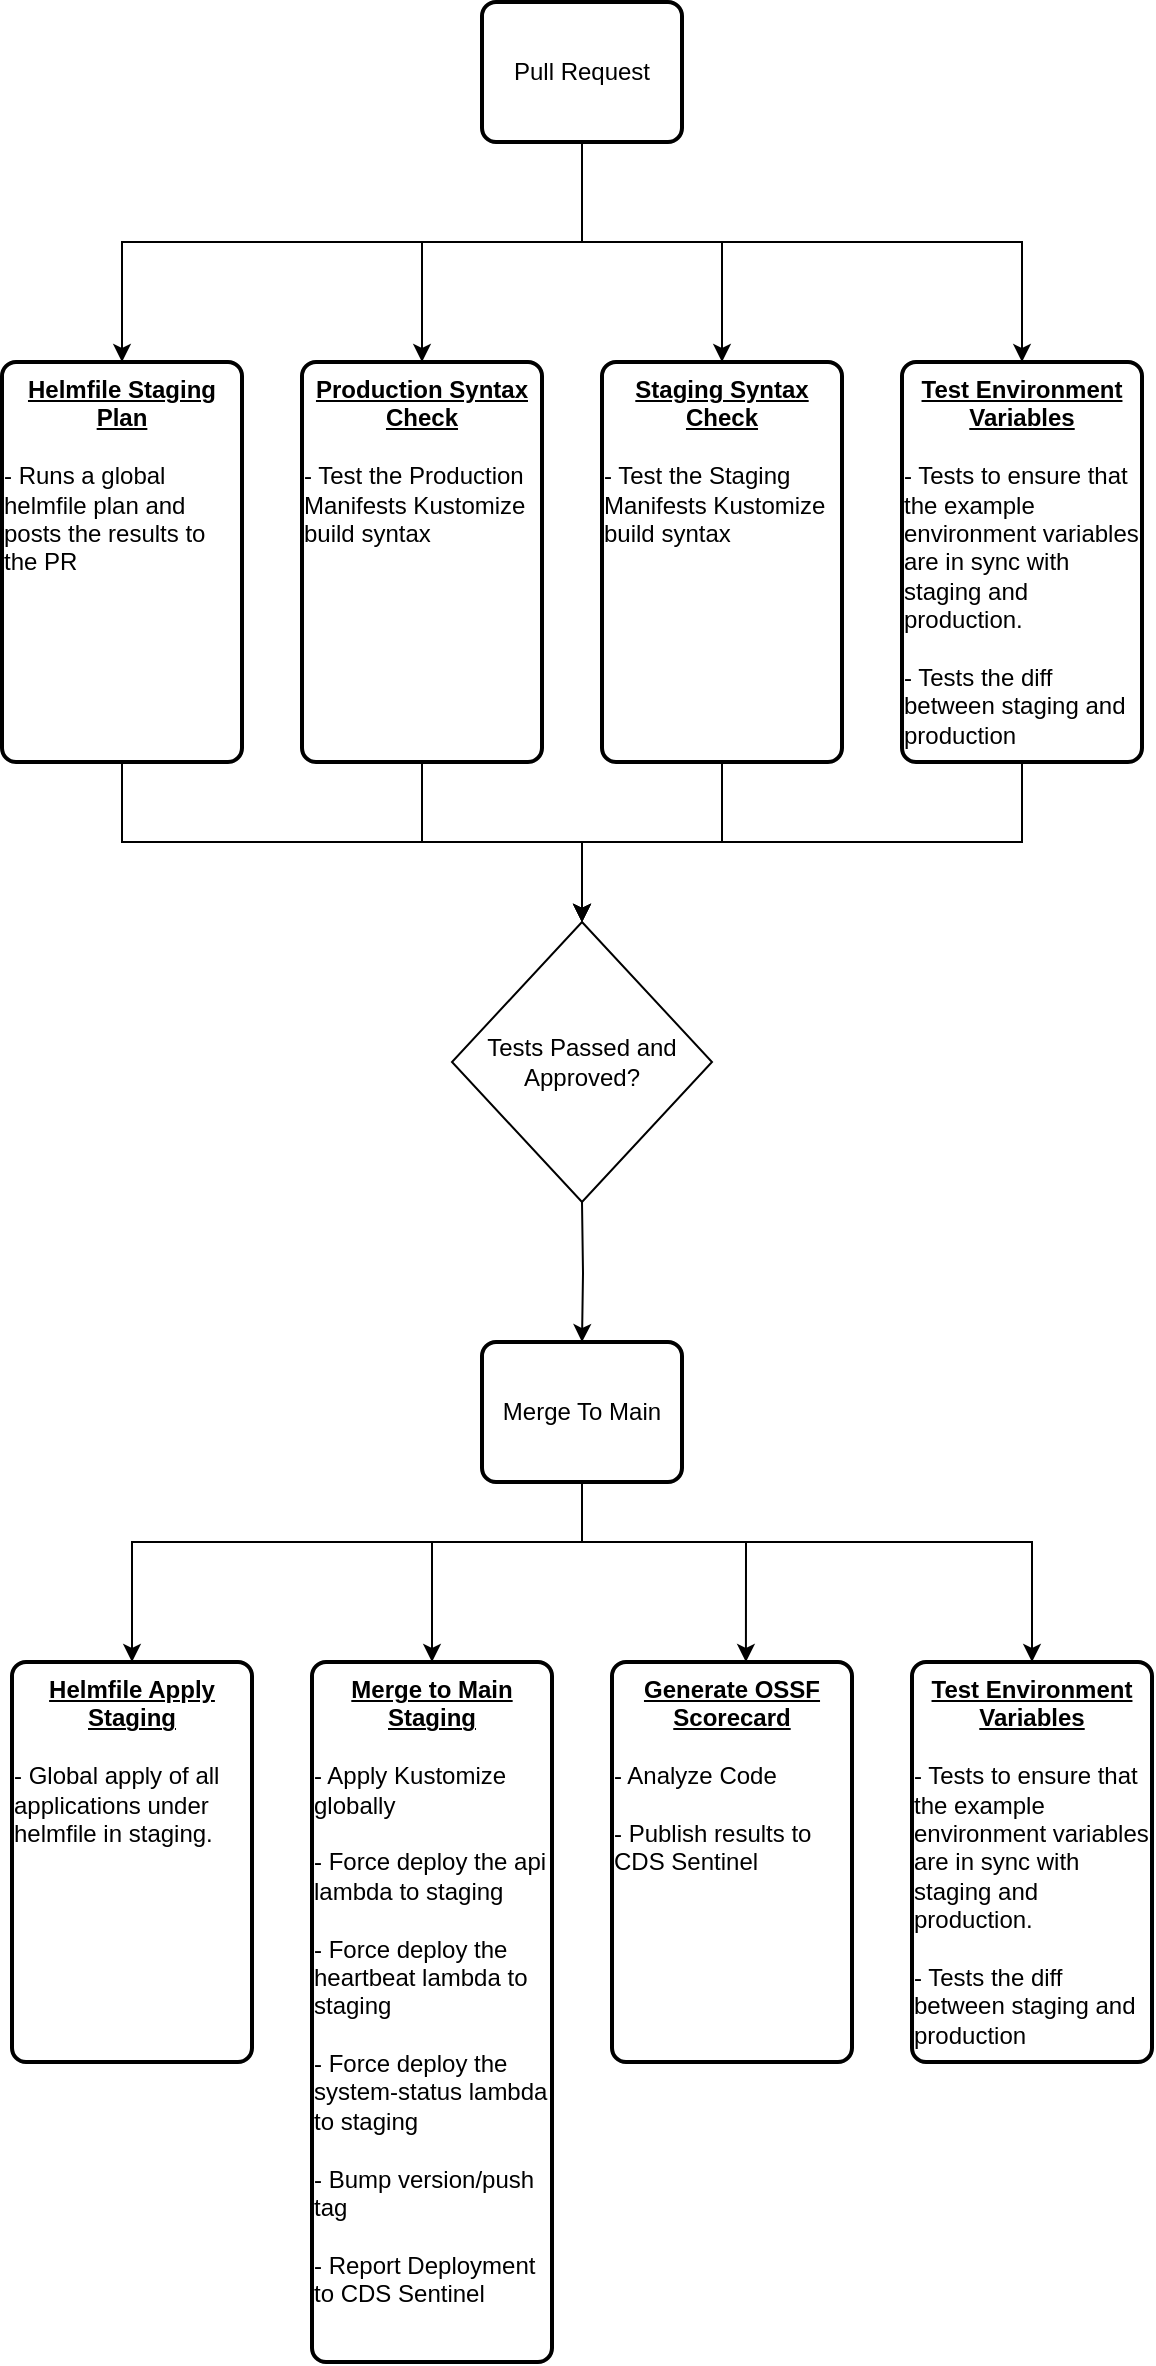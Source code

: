 <mxfile version="24.5.3" type="device">
  <diagram name="Page-1" id="pO7Xow6JVUnmQM5lFGKW">
    <mxGraphModel dx="2074" dy="1559" grid="1" gridSize="10" guides="1" tooltips="1" connect="1" arrows="1" fold="1" page="0" pageScale="1" pageWidth="850" pageHeight="1100" math="0" shadow="0">
      <root>
        <mxCell id="0" />
        <mxCell id="1" parent="0" />
        <mxCell id="_0XaN6IW0FEXzdqQTNcH-91" style="edgeStyle=orthogonalEdgeStyle;rounded=0;orthogonalLoop=1;jettySize=auto;html=1;" edge="1" parent="1" source="_0XaN6IW0FEXzdqQTNcH-1" target="_0XaN6IW0FEXzdqQTNcH-4">
          <mxGeometry relative="1" as="geometry">
            <Array as="points">
              <mxPoint x="340" y="100" />
              <mxPoint x="110" y="100" />
            </Array>
          </mxGeometry>
        </mxCell>
        <mxCell id="_0XaN6IW0FEXzdqQTNcH-92" style="edgeStyle=orthogonalEdgeStyle;rounded=0;orthogonalLoop=1;jettySize=auto;html=1;entryX=0.5;entryY=0;entryDx=0;entryDy=0;" edge="1" parent="1" source="_0XaN6IW0FEXzdqQTNcH-1" target="_0XaN6IW0FEXzdqQTNcH-79">
          <mxGeometry relative="1" as="geometry">
            <Array as="points">
              <mxPoint x="340" y="100" />
              <mxPoint x="260" y="100" />
            </Array>
          </mxGeometry>
        </mxCell>
        <mxCell id="_0XaN6IW0FEXzdqQTNcH-93" style="edgeStyle=orthogonalEdgeStyle;rounded=0;orthogonalLoop=1;jettySize=auto;html=1;" edge="1" parent="1" source="_0XaN6IW0FEXzdqQTNcH-1" target="_0XaN6IW0FEXzdqQTNcH-80">
          <mxGeometry relative="1" as="geometry">
            <Array as="points">
              <mxPoint x="340" y="100" />
              <mxPoint x="410" y="100" />
            </Array>
          </mxGeometry>
        </mxCell>
        <mxCell id="_0XaN6IW0FEXzdqQTNcH-94" style="edgeStyle=orthogonalEdgeStyle;rounded=0;orthogonalLoop=1;jettySize=auto;html=1;" edge="1" parent="1" source="_0XaN6IW0FEXzdqQTNcH-1" target="_0XaN6IW0FEXzdqQTNcH-81">
          <mxGeometry relative="1" as="geometry">
            <Array as="points">
              <mxPoint x="340" y="100" />
              <mxPoint x="560" y="100" />
            </Array>
          </mxGeometry>
        </mxCell>
        <mxCell id="_0XaN6IW0FEXzdqQTNcH-1" value="Pull Request" style="rounded=1;whiteSpace=wrap;html=1;absoluteArcSize=1;arcSize=14;strokeWidth=2;" vertex="1" parent="1">
          <mxGeometry x="290" y="-20" width="100" height="70" as="geometry" />
        </mxCell>
        <mxCell id="_0XaN6IW0FEXzdqQTNcH-95" style="edgeStyle=orthogonalEdgeStyle;rounded=0;orthogonalLoop=1;jettySize=auto;html=1;" edge="1" parent="1" source="_0XaN6IW0FEXzdqQTNcH-4" target="_0XaN6IW0FEXzdqQTNcH-39">
          <mxGeometry relative="1" as="geometry">
            <Array as="points">
              <mxPoint x="110" y="400" />
              <mxPoint x="340" y="400" />
            </Array>
          </mxGeometry>
        </mxCell>
        <mxCell id="_0XaN6IW0FEXzdqQTNcH-4" value="&lt;div&gt;&lt;b&gt;&lt;u&gt;Helmfile Staging Plan&lt;/u&gt;&lt;/b&gt;&lt;/div&gt;&lt;div&gt;&lt;b&gt;&lt;u&gt;&lt;br&gt;&lt;/u&gt;&lt;/b&gt;&lt;/div&gt;&lt;div style=&quot;text-align: left;&quot;&gt;- Runs a global helmfile plan and posts the results to the PR&lt;/div&gt;" style="rounded=1;whiteSpace=wrap;html=1;absoluteArcSize=1;arcSize=14;strokeWidth=2;verticalAlign=top;" vertex="1" parent="1">
          <mxGeometry x="50" y="160" width="120" height="200" as="geometry" />
        </mxCell>
        <mxCell id="_0XaN6IW0FEXzdqQTNcH-22" value="&lt;div&gt;&lt;span style=&quot;text-align: left; background-color: initial;&quot;&gt;&lt;b&gt;&lt;u&gt;Generate OSSF Scorecard&lt;/u&gt;&lt;/b&gt;&lt;/span&gt;&lt;/div&gt;&lt;div&gt;&lt;span style=&quot;background-color: initial; text-align: left;&quot;&gt;&lt;br&gt;&lt;/span&gt;&lt;/div&gt;&lt;div style=&quot;text-align: left;&quot;&gt;&lt;span style=&quot;background-color: initial;&quot;&gt;- Analyze Code&lt;/span&gt;&lt;/div&gt;&lt;div style=&quot;text-align: left;&quot;&gt;&lt;span style=&quot;background-color: initial;&quot;&gt;&lt;br&gt;&lt;/span&gt;&lt;/div&gt;&lt;div style=&quot;text-align: left;&quot;&gt;- Publish results to CDS Sentinel&lt;/div&gt;" style="rounded=1;whiteSpace=wrap;html=1;absoluteArcSize=1;arcSize=14;strokeWidth=2;verticalAlign=top;" vertex="1" parent="1">
          <mxGeometry x="355" y="810" width="120" height="200" as="geometry" />
        </mxCell>
        <mxCell id="_0XaN6IW0FEXzdqQTNcH-23" value="&lt;div&gt;&lt;b&gt;&lt;u&gt;Helmfile Apply Staging&lt;/u&gt;&lt;/b&gt;&lt;/div&gt;&lt;div&gt;&lt;br&gt;&lt;/div&gt;&lt;div style=&quot;text-align: left;&quot;&gt;- Global apply of all applications under helmfile in staging.&lt;/div&gt;" style="rounded=1;whiteSpace=wrap;html=1;absoluteArcSize=1;arcSize=14;strokeWidth=2;verticalAlign=top;" vertex="1" parent="1">
          <mxGeometry x="55" y="810" width="120" height="200" as="geometry" />
        </mxCell>
        <mxCell id="_0XaN6IW0FEXzdqQTNcH-24" value="&lt;div&gt;&lt;b&gt;&lt;u&gt;Merge to Main Staging&lt;/u&gt;&lt;/b&gt;&lt;/div&gt;&lt;div&gt;&lt;br&gt;&lt;/div&gt;&lt;div style=&quot;text-align: left;&quot;&gt;- Apply Kustomize globally&lt;br&gt;&lt;br&gt;- Force deploy the api lambda to staging&lt;/div&gt;&lt;div style=&quot;text-align: left;&quot;&gt;&lt;br&gt;&lt;/div&gt;&lt;div style=&quot;text-align: left;&quot;&gt;- Force deploy the heartbeat lambda to staging&lt;/div&gt;&lt;div style=&quot;text-align: left;&quot;&gt;&lt;br&gt;&lt;/div&gt;&lt;div style=&quot;text-align: left;&quot;&gt;- Force deploy the system-status lambda to staging&lt;/div&gt;&lt;div style=&quot;text-align: left;&quot;&gt;&lt;br&gt;&lt;/div&gt;&lt;div style=&quot;text-align: left;&quot;&gt;- Bump version/push tag&lt;/div&gt;&lt;div style=&quot;text-align: left;&quot;&gt;&lt;br&gt;&lt;/div&gt;&lt;div style=&quot;text-align: left;&quot;&gt;- Report Deployment to CDS&amp;nbsp;&lt;span style=&quot;color: rgba(0, 0, 0, 0); font-family: monospace; font-size: 0px; text-wrap: nowrap; background-color: initial;&quot;&gt;%3CmxGraphModel%3E%3Croot%3E%3CmxCell%20id%3D%220%22%2F%3E%3CmxCell%20id%3D%221%22%20parent%3D%220%22%2F%3E%3CmxCell%20id%3D%222%22%20value%3D%22Tests%20Passed%20and%20Approved%3F%22%20style%3D%22shape%3Drhombus%3Bhtml%3D1%3Bdashed%3D0%3BwhiteSpace%3Dwrap%3Bperimeter%3DrhombusPerimeter%3B%22%20vertex%3D%221%22%20parent%3D%221%22%3E%3CmxGeometry%20x%3D%22275%22%20y%3D%22440%22%20width%3D%22130%22%20height%3D%22140%22%20as%3D%22geometry%22%2F%3E%3C%2FmxCell%3E%3C%2Froot%3E%3C%2FmxGraphModel%3E&lt;/span&gt;&lt;span style=&quot;background-color: initial;&quot;&gt;Sentinel&lt;/span&gt;&lt;/div&gt;&lt;div style=&quot;text-align: left;&quot;&gt;&lt;span style=&quot;background-color: initial; color: rgba(0, 0, 0, 0); font-family: monospace; font-size: 0px; text-wrap: nowrap;&quot;&gt;%3CmxGraphModel%3E%3Croot%3E%3CmxCell%20id%3D%220%22%2F%3E%3CmxCell%20id%3D%221%22%20parent%3D%220%22%2F%3E%3CmxCell%20id%3D%222%22%20value%3D%22%26lt%3Bdiv%26gt%3B%26lt%3Bb%26gt%3B%26lt%3Bu%26gt%3BCodeQL%26lt%3B%2Fu%26gt%3B%26lt%3B%2Fb%26gt%3B%26lt%3B%2Fdiv%26gt%3B%26lt%3Bdiv%26gt%3B%26lt%3Bbr%26gt%3B%26lt%3B%2Fdiv%26gt%3B%26lt%3Bdiv%20style%3D%26quot%3Btext-align%3A%20left%3B%26quot%3B%26gt%3B-%20Analyze%20Javascript%26lt%3B%2Fdiv%26gt%3B%26lt%3Bdiv%20style%3D%26quot%3Btext-align%3A%20left%3B%26quot%3B%26gt%3B%26lt%3Bbr%26gt%3B%26lt%3B%2Fdiv%26gt%3B%26lt%3Bdiv%20style%3D%26quot%3Btext-align%3A%20left%3B%26quot%3B%26gt%3B-%20Analyze%20Python%26lt%3B%2Fdiv%26gt%3B%26lt%3Bdiv%20style%3D%26quot%3Btext-align%3A%20left%3B%26quot%3B%26gt%3B%26lt%3Bbr%26gt%3B%26lt%3B%2Fdiv%26gt%3B%22%20style%3D%22rounded%3D1%3BwhiteSpace%3Dwrap%3Bhtml%3D1%3BabsoluteArcSize%3D1%3BarcSize%3D14%3BstrokeWidth%3D2%3BverticalAlign%3Dtop%3B%22%20vertex%3D%221%22%20parent%3D%221%22%3E%3CmxGeometry%20x%3D%22130%22%20y%3D%22710%22%20width%3D%22120%22%20height%3D%22200%22%20as%3D%22geometry%22%2F%3E%3C%2FmxCell%3E%3C%2Froot%3E%3C%2FmxGraphModel%3E&lt;/span&gt;&lt;/div&gt;" style="rounded=1;whiteSpace=wrap;html=1;absoluteArcSize=1;arcSize=14;strokeWidth=2;verticalAlign=top;" vertex="1" parent="1">
          <mxGeometry x="205" y="810" width="120" height="350" as="geometry" />
        </mxCell>
        <mxCell id="_0XaN6IW0FEXzdqQTNcH-39" value="Tests Passed and Approved?" style="shape=rhombus;html=1;dashed=0;whiteSpace=wrap;perimeter=rhombusPerimeter;" vertex="1" parent="1">
          <mxGeometry x="275" y="440" width="130" height="140" as="geometry" />
        </mxCell>
        <mxCell id="_0XaN6IW0FEXzdqQTNcH-99" style="edgeStyle=orthogonalEdgeStyle;rounded=0;orthogonalLoop=1;jettySize=auto;html=1;" edge="1" parent="1" source="_0XaN6IW0FEXzdqQTNcH-41" target="_0XaN6IW0FEXzdqQTNcH-23">
          <mxGeometry relative="1" as="geometry">
            <Array as="points">
              <mxPoint x="340" y="750" />
              <mxPoint x="115" y="750" />
            </Array>
          </mxGeometry>
        </mxCell>
        <mxCell id="_0XaN6IW0FEXzdqQTNcH-100" style="edgeStyle=orthogonalEdgeStyle;rounded=0;orthogonalLoop=1;jettySize=auto;html=1;entryX=0.5;entryY=0;entryDx=0;entryDy=0;" edge="1" parent="1" source="_0XaN6IW0FEXzdqQTNcH-41" target="_0XaN6IW0FEXzdqQTNcH-24">
          <mxGeometry relative="1" as="geometry">
            <Array as="points">
              <mxPoint x="340" y="750" />
              <mxPoint x="265" y="750" />
            </Array>
          </mxGeometry>
        </mxCell>
        <mxCell id="_0XaN6IW0FEXzdqQTNcH-102" style="edgeStyle=orthogonalEdgeStyle;rounded=0;orthogonalLoop=1;jettySize=auto;html=1;entryX=0.5;entryY=0;entryDx=0;entryDy=0;" edge="1" parent="1" source="_0XaN6IW0FEXzdqQTNcH-41" target="_0XaN6IW0FEXzdqQTNcH-90">
          <mxGeometry relative="1" as="geometry">
            <Array as="points">
              <mxPoint x="340" y="750" />
              <mxPoint x="565" y="750" />
            </Array>
          </mxGeometry>
        </mxCell>
        <mxCell id="_0XaN6IW0FEXzdqQTNcH-41" value="Merge To Main" style="rounded=1;whiteSpace=wrap;html=1;absoluteArcSize=1;arcSize=14;strokeWidth=2;" vertex="1" parent="1">
          <mxGeometry x="290" y="650" width="100" height="70" as="geometry" />
        </mxCell>
        <mxCell id="_0XaN6IW0FEXzdqQTNcH-96" style="edgeStyle=orthogonalEdgeStyle;rounded=0;orthogonalLoop=1;jettySize=auto;html=1;entryX=0.5;entryY=0;entryDx=0;entryDy=0;" edge="1" parent="1" source="_0XaN6IW0FEXzdqQTNcH-79" target="_0XaN6IW0FEXzdqQTNcH-39">
          <mxGeometry relative="1" as="geometry" />
        </mxCell>
        <mxCell id="_0XaN6IW0FEXzdqQTNcH-79" value="&lt;div&gt;&lt;b&gt;&lt;u&gt;Production Syntax Check&lt;/u&gt;&lt;/b&gt;&lt;/div&gt;&lt;div&gt;&lt;b&gt;&lt;u&gt;&lt;br&gt;&lt;/u&gt;&lt;/b&gt;&lt;/div&gt;&lt;div style=&quot;text-align: left;&quot;&gt;- Test the Production Manifests Kustomize build syntax&lt;/div&gt;" style="rounded=1;whiteSpace=wrap;html=1;absoluteArcSize=1;arcSize=14;strokeWidth=2;verticalAlign=top;" vertex="1" parent="1">
          <mxGeometry x="200" y="160" width="120" height="200" as="geometry" />
        </mxCell>
        <mxCell id="_0XaN6IW0FEXzdqQTNcH-97" style="edgeStyle=orthogonalEdgeStyle;rounded=0;orthogonalLoop=1;jettySize=auto;html=1;entryX=0.5;entryY=0;entryDx=0;entryDy=0;" edge="1" parent="1" source="_0XaN6IW0FEXzdqQTNcH-80" target="_0XaN6IW0FEXzdqQTNcH-39">
          <mxGeometry relative="1" as="geometry" />
        </mxCell>
        <mxCell id="_0XaN6IW0FEXzdqQTNcH-80" value="&lt;div&gt;&lt;b&gt;&lt;u&gt;Staging Syntax Check&lt;/u&gt;&lt;/b&gt;&lt;/div&gt;&lt;div&gt;&lt;b&gt;&lt;u&gt;&lt;br&gt;&lt;/u&gt;&lt;/b&gt;&lt;/div&gt;&lt;div style=&quot;text-align: left;&quot;&gt;- Test the Staging Manifests Kustomize build syntax&lt;/div&gt;" style="rounded=1;whiteSpace=wrap;html=1;absoluteArcSize=1;arcSize=14;strokeWidth=2;verticalAlign=top;" vertex="1" parent="1">
          <mxGeometry x="350" y="160" width="120" height="200" as="geometry" />
        </mxCell>
        <mxCell id="_0XaN6IW0FEXzdqQTNcH-98" style="edgeStyle=orthogonalEdgeStyle;rounded=0;orthogonalLoop=1;jettySize=auto;html=1;" edge="1" parent="1" source="_0XaN6IW0FEXzdqQTNcH-81" target="_0XaN6IW0FEXzdqQTNcH-39">
          <mxGeometry relative="1" as="geometry">
            <Array as="points">
              <mxPoint x="560" y="400" />
              <mxPoint x="340" y="400" />
            </Array>
          </mxGeometry>
        </mxCell>
        <mxCell id="_0XaN6IW0FEXzdqQTNcH-81" value="&lt;div&gt;&lt;b&gt;&lt;u&gt;Test Environment Variables&lt;/u&gt;&lt;/b&gt;&lt;/div&gt;&lt;div&gt;&lt;b&gt;&lt;u&gt;&lt;br&gt;&lt;/u&gt;&lt;/b&gt;&lt;/div&gt;&lt;div style=&quot;text-align: left;&quot;&gt;- Tests to ensure that the example environment variables are in sync with staging and production.&lt;/div&gt;&lt;div style=&quot;text-align: left;&quot;&gt;&lt;br&gt;&lt;/div&gt;&lt;div style=&quot;text-align: left;&quot;&gt;- Tests the diff between staging and production&lt;/div&gt;" style="rounded=1;whiteSpace=wrap;html=1;absoluteArcSize=1;arcSize=14;strokeWidth=2;verticalAlign=top;" vertex="1" parent="1">
          <mxGeometry x="500" y="160" width="120" height="200" as="geometry" />
        </mxCell>
        <mxCell id="_0XaN6IW0FEXzdqQTNcH-88" style="edgeStyle=orthogonalEdgeStyle;rounded=0;orthogonalLoop=1;jettySize=auto;html=1;entryX=0.5;entryY=0;entryDx=0;entryDy=0;" edge="1" parent="1" target="_0XaN6IW0FEXzdqQTNcH-41">
          <mxGeometry relative="1" as="geometry">
            <mxPoint x="340" y="580" as="sourcePoint" />
          </mxGeometry>
        </mxCell>
        <mxCell id="_0XaN6IW0FEXzdqQTNcH-90" value="&lt;div&gt;&lt;b&gt;&lt;u&gt;Test Environment Variables&lt;/u&gt;&lt;/b&gt;&lt;/div&gt;&lt;div&gt;&lt;b&gt;&lt;u&gt;&lt;br&gt;&lt;/u&gt;&lt;/b&gt;&lt;/div&gt;&lt;div style=&quot;text-align: left;&quot;&gt;- Tests to ensure that the example environment variables are in sync with staging and production.&lt;/div&gt;&lt;div style=&quot;text-align: left;&quot;&gt;&lt;br&gt;&lt;/div&gt;&lt;div style=&quot;text-align: left;&quot;&gt;- Tests the diff between staging and production&lt;/div&gt;" style="rounded=1;whiteSpace=wrap;html=1;absoluteArcSize=1;arcSize=14;strokeWidth=2;verticalAlign=top;" vertex="1" parent="1">
          <mxGeometry x="505" y="810" width="120" height="200" as="geometry" />
        </mxCell>
        <mxCell id="_0XaN6IW0FEXzdqQTNcH-101" style="edgeStyle=orthogonalEdgeStyle;rounded=0;orthogonalLoop=1;jettySize=auto;html=1;entryX=0.558;entryY=0;entryDx=0;entryDy=0;entryPerimeter=0;" edge="1" parent="1" source="_0XaN6IW0FEXzdqQTNcH-41" target="_0XaN6IW0FEXzdqQTNcH-22">
          <mxGeometry relative="1" as="geometry">
            <Array as="points">
              <mxPoint x="340" y="750" />
              <mxPoint x="422" y="750" />
            </Array>
          </mxGeometry>
        </mxCell>
      </root>
    </mxGraphModel>
  </diagram>
</mxfile>
